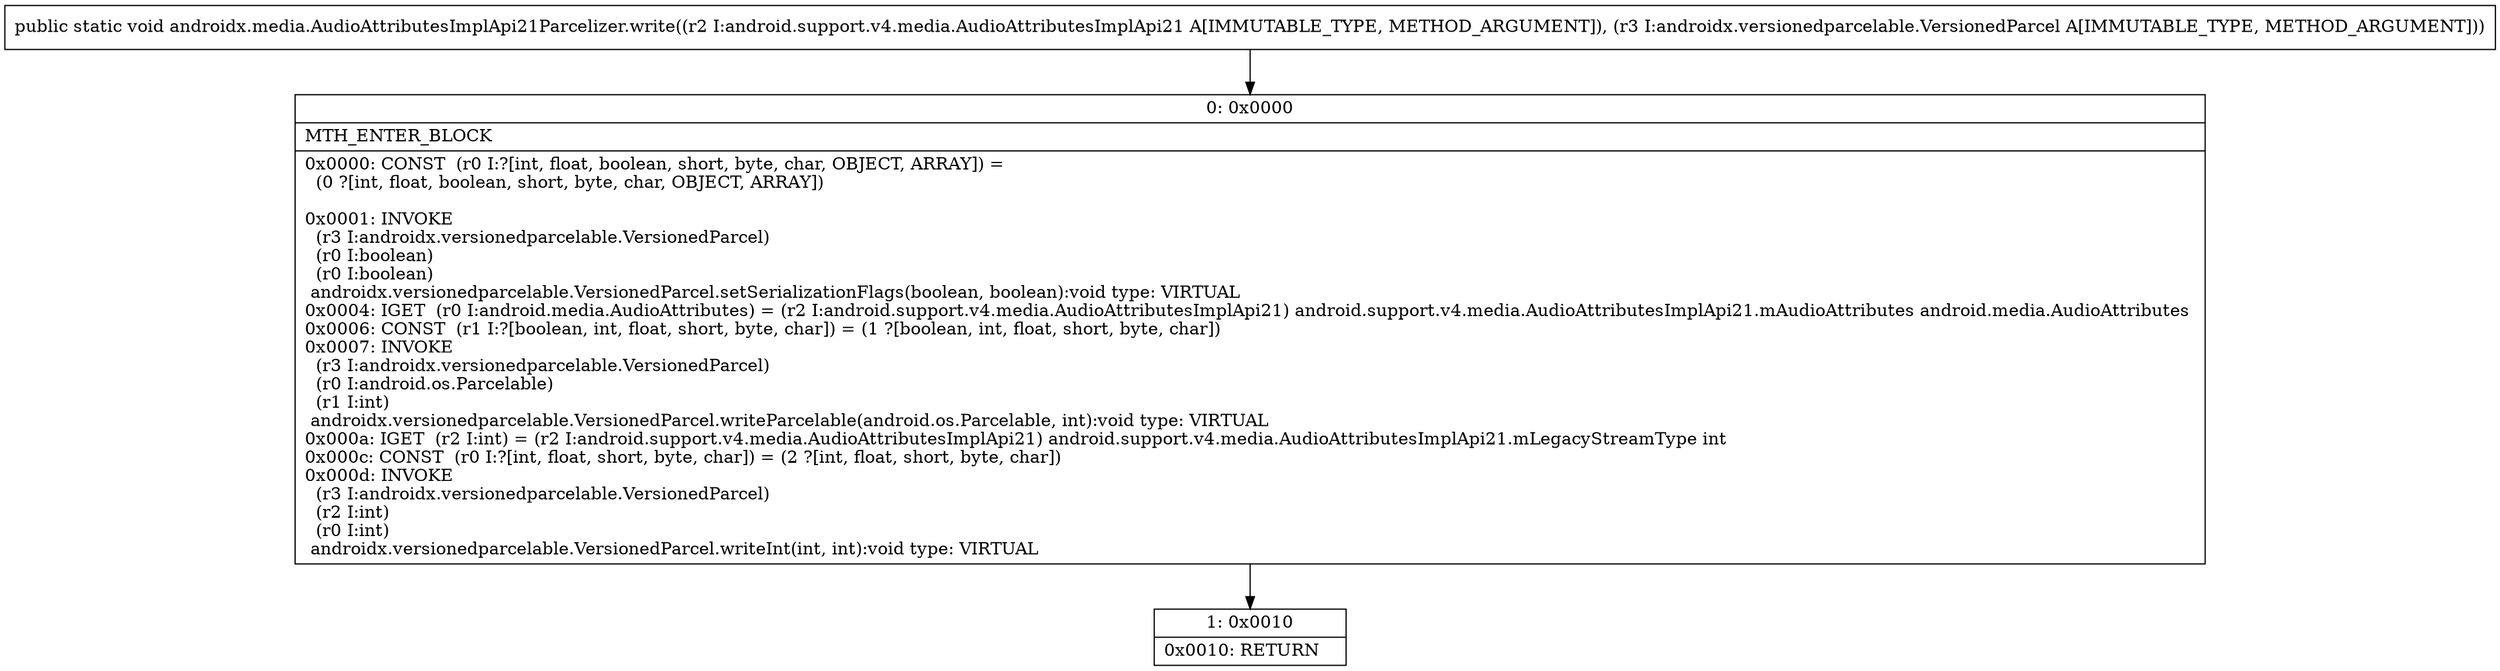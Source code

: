 digraph "CFG forandroidx.media.AudioAttributesImplApi21Parcelizer.write(Landroid\/support\/v4\/media\/AudioAttributesImplApi21;Landroidx\/versionedparcelable\/VersionedParcel;)V" {
Node_0 [shape=record,label="{0\:\ 0x0000|MTH_ENTER_BLOCK\l|0x0000: CONST  (r0 I:?[int, float, boolean, short, byte, char, OBJECT, ARRAY]) = \l  (0 ?[int, float, boolean, short, byte, char, OBJECT, ARRAY])\l \l0x0001: INVOKE  \l  (r3 I:androidx.versionedparcelable.VersionedParcel)\l  (r0 I:boolean)\l  (r0 I:boolean)\l androidx.versionedparcelable.VersionedParcel.setSerializationFlags(boolean, boolean):void type: VIRTUAL \l0x0004: IGET  (r0 I:android.media.AudioAttributes) = (r2 I:android.support.v4.media.AudioAttributesImplApi21) android.support.v4.media.AudioAttributesImplApi21.mAudioAttributes android.media.AudioAttributes \l0x0006: CONST  (r1 I:?[boolean, int, float, short, byte, char]) = (1 ?[boolean, int, float, short, byte, char]) \l0x0007: INVOKE  \l  (r3 I:androidx.versionedparcelable.VersionedParcel)\l  (r0 I:android.os.Parcelable)\l  (r1 I:int)\l androidx.versionedparcelable.VersionedParcel.writeParcelable(android.os.Parcelable, int):void type: VIRTUAL \l0x000a: IGET  (r2 I:int) = (r2 I:android.support.v4.media.AudioAttributesImplApi21) android.support.v4.media.AudioAttributesImplApi21.mLegacyStreamType int \l0x000c: CONST  (r0 I:?[int, float, short, byte, char]) = (2 ?[int, float, short, byte, char]) \l0x000d: INVOKE  \l  (r3 I:androidx.versionedparcelable.VersionedParcel)\l  (r2 I:int)\l  (r0 I:int)\l androidx.versionedparcelable.VersionedParcel.writeInt(int, int):void type: VIRTUAL \l}"];
Node_1 [shape=record,label="{1\:\ 0x0010|0x0010: RETURN   \l}"];
MethodNode[shape=record,label="{public static void androidx.media.AudioAttributesImplApi21Parcelizer.write((r2 I:android.support.v4.media.AudioAttributesImplApi21 A[IMMUTABLE_TYPE, METHOD_ARGUMENT]), (r3 I:androidx.versionedparcelable.VersionedParcel A[IMMUTABLE_TYPE, METHOD_ARGUMENT])) }"];
MethodNode -> Node_0;
Node_0 -> Node_1;
}

